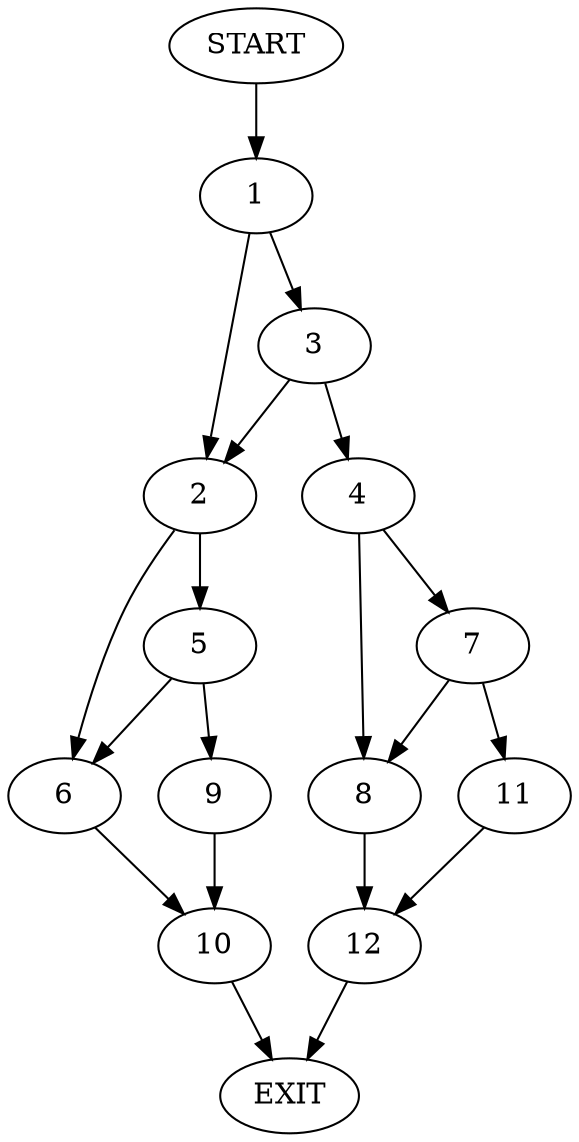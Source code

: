 digraph {
0 [label="START"]
13 [label="EXIT"]
0 -> 1
1 -> 2
1 -> 3
3 -> 2
3 -> 4
2 -> 5
2 -> 6
4 -> 7
4 -> 8
5 -> 9
5 -> 6
6 -> 10
9 -> 10
10 -> 13
7 -> 8
7 -> 11
8 -> 12
11 -> 12
12 -> 13
}
